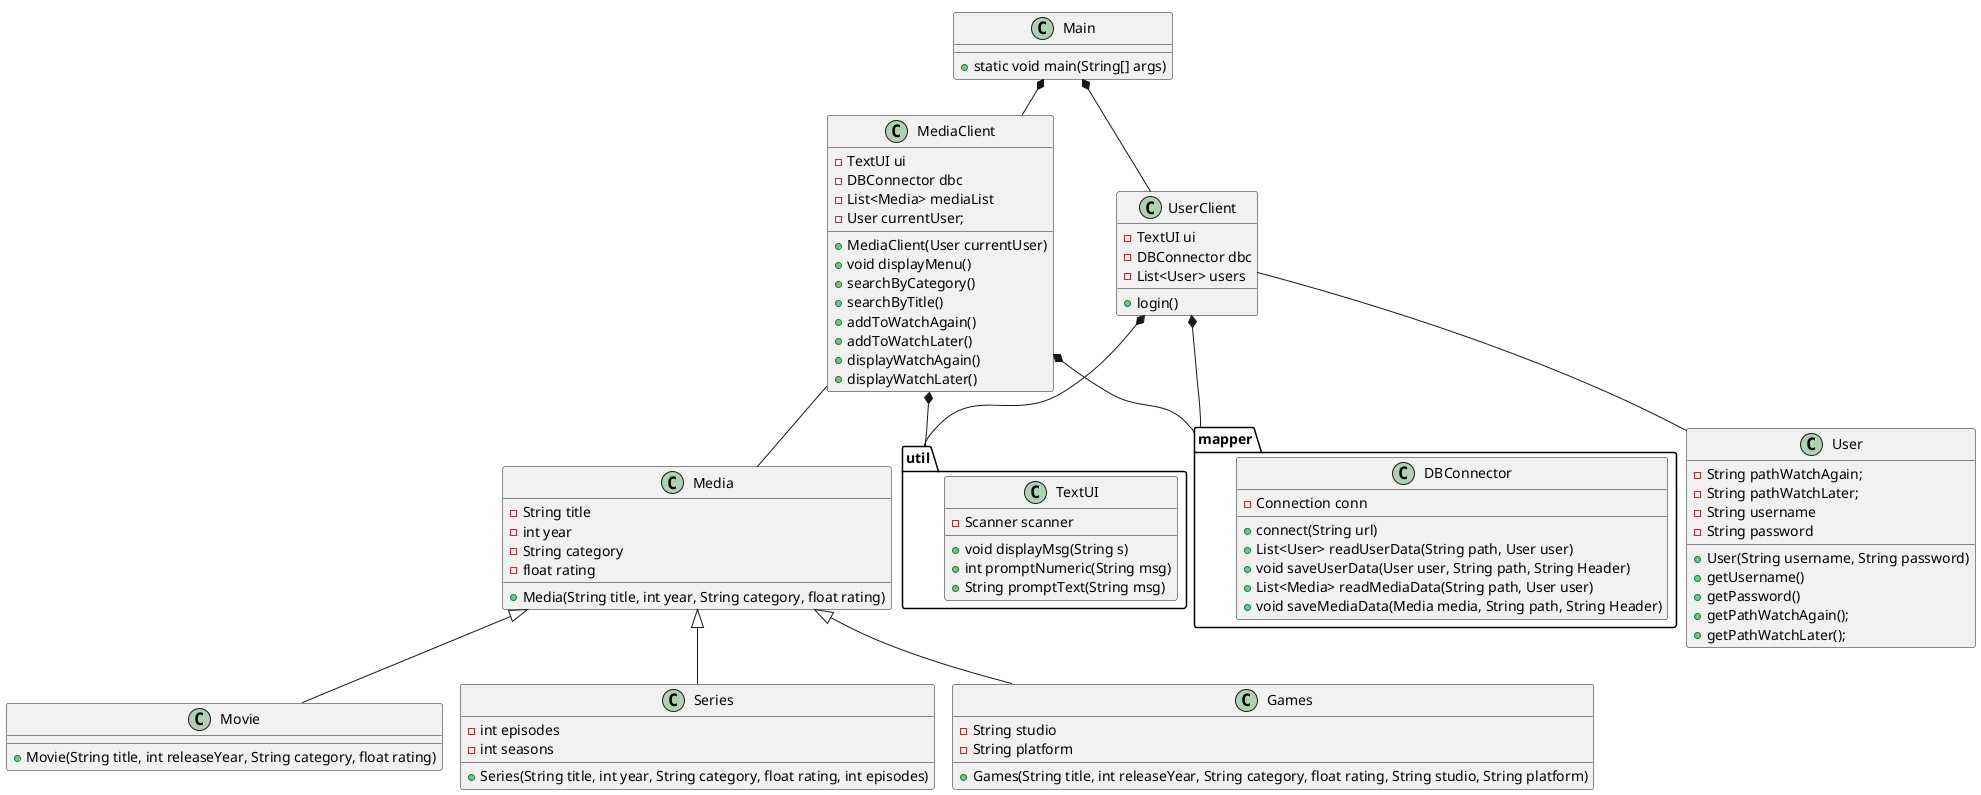 @startuml
!pragma layout smetana

class Main{
+ static void main(String[] args)

}

class Media{
- String title
- int year
- String category
- float rating
+Media(String title, int year, String category, float rating)

}

class MediaClient{
-TextUI ui
-DBConnector dbc
-List<Media> mediaList
-User currentUser;
+MediaClient(User currentUser)
+void displayMenu()
+searchByCategory()
+searchByTitle()
+addToWatchAgain()
+addToWatchLater()
+displayWatchAgain()
+displayWatchLater()
}


class User{
-String pathWatchAgain;
-String pathWatchLater;
-String username
-String password
+User(String username, String password)
+getUsername()
+getPassword()
+getPathWatchAgain();
+getPathWatchLater();
}


class Movie{

+ Movie(String title, int releaseYear, String category, float rating)
}

class Series{
- int episodes
- int seasons
+Series(String title, int year, String category, float rating, int episodes)
}

class Games{
- String studio
- String platform
+ Games(String title, int releaseYear, String category, float rating, String studio, String platform)
}


class UserClient{
-TextUI ui
-DBConnector dbc
-List<User> users
+login()
}


package "util" {
class TextUI{
- Scanner scanner
+void displayMsg(String s)
+int promptNumeric(String msg)
+String promptText(String msg)
}
}

package "mapper" {
class DBConnector{
- Connection conn
+ connect(String url)
+List<User> readUserData(String path, User user)
+void saveUserData(User user, String path, String Header)
+List<Media> readMediaData(String path, User user)
+void saveMediaData(Media media, String path, String Header)
}
}


Media<|--Series
Media <|-- Movie
Main *-- MediaClient
MediaClient *-- "util"
MediaClient -- Media
Main *-- UserClient
UserClient -- User
UserClient *--"util"
UserClient *-- "mapper"
MediaClient *-- "mapper"
Media <|-- Games

@enduml